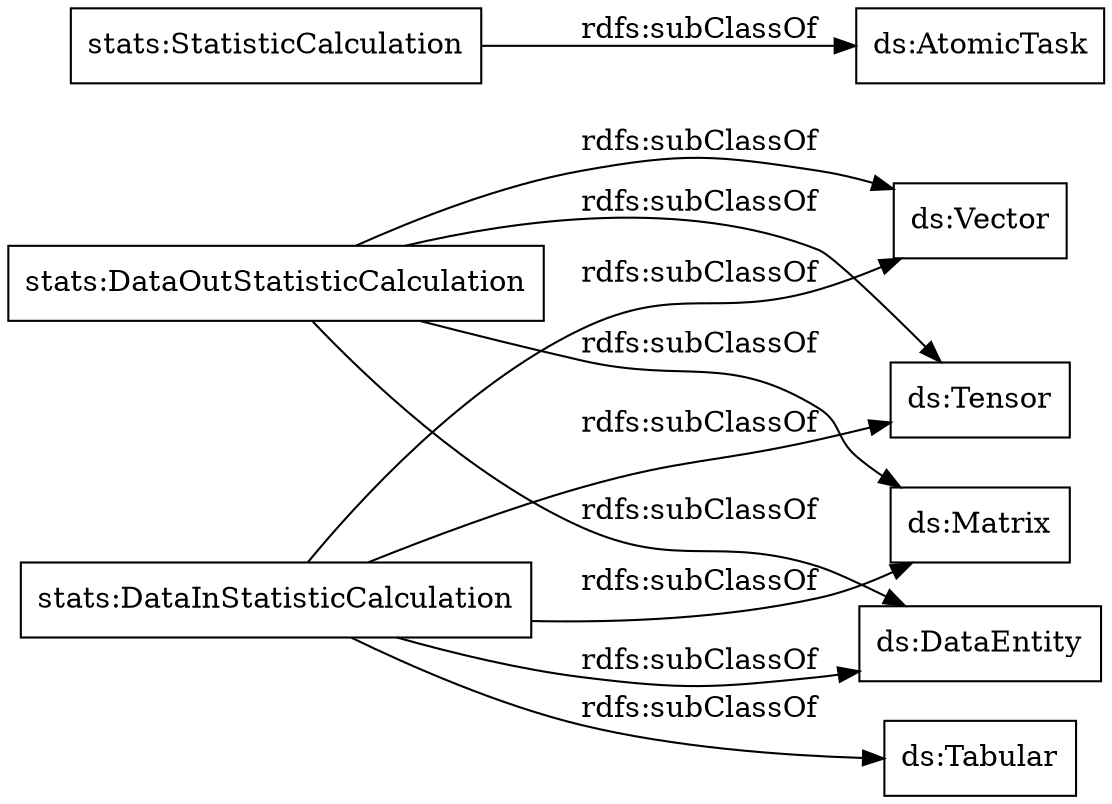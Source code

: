 digraph ar2dtool_diagram { 
rankdir=LR;
size="1000"
node [shape = rectangle, color="black"]; "stats:DataOutStatisticCalculation" "stats:DataInStatisticCalculation" "stats:StatisticCalculation" ; /*classes style*/
	"stats:DataInStatisticCalculation" -> "ds:Tabular" [ label = "rdfs:subClassOf" ];
	"stats:DataInStatisticCalculation" -> "ds:Vector" [ label = "rdfs:subClassOf" ];
	"stats:DataInStatisticCalculation" -> "ds:Matrix" [ label = "rdfs:subClassOf" ];
	"stats:DataInStatisticCalculation" -> "ds:Tensor" [ label = "rdfs:subClassOf" ];
	"stats:DataInStatisticCalculation" -> "ds:DataEntity" [ label = "rdfs:subClassOf" ];
	"stats:StatisticCalculation" -> "ds:AtomicTask" [ label = "rdfs:subClassOf" ];
	"stats:DataOutStatisticCalculation" -> "ds:Vector" [ label = "rdfs:subClassOf" ];
	"stats:DataOutStatisticCalculation" -> "ds:Matrix" [ label = "rdfs:subClassOf" ];
	"stats:DataOutStatisticCalculation" -> "ds:Tensor" [ label = "rdfs:subClassOf" ];
	"stats:DataOutStatisticCalculation" -> "ds:DataEntity" [ label = "rdfs:subClassOf" ];

}
